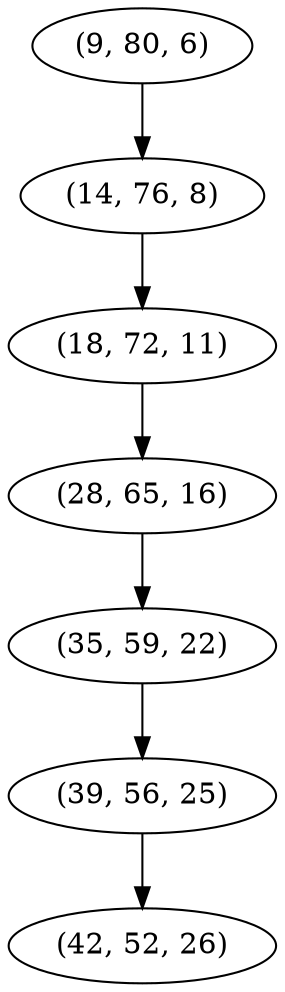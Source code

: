 digraph tree {
    "(9, 80, 6)";
    "(14, 76, 8)";
    "(18, 72, 11)";
    "(28, 65, 16)";
    "(35, 59, 22)";
    "(39, 56, 25)";
    "(42, 52, 26)";
    "(9, 80, 6)" -> "(14, 76, 8)";
    "(14, 76, 8)" -> "(18, 72, 11)";
    "(18, 72, 11)" -> "(28, 65, 16)";
    "(28, 65, 16)" -> "(35, 59, 22)";
    "(35, 59, 22)" -> "(39, 56, 25)";
    "(39, 56, 25)" -> "(42, 52, 26)";
}
